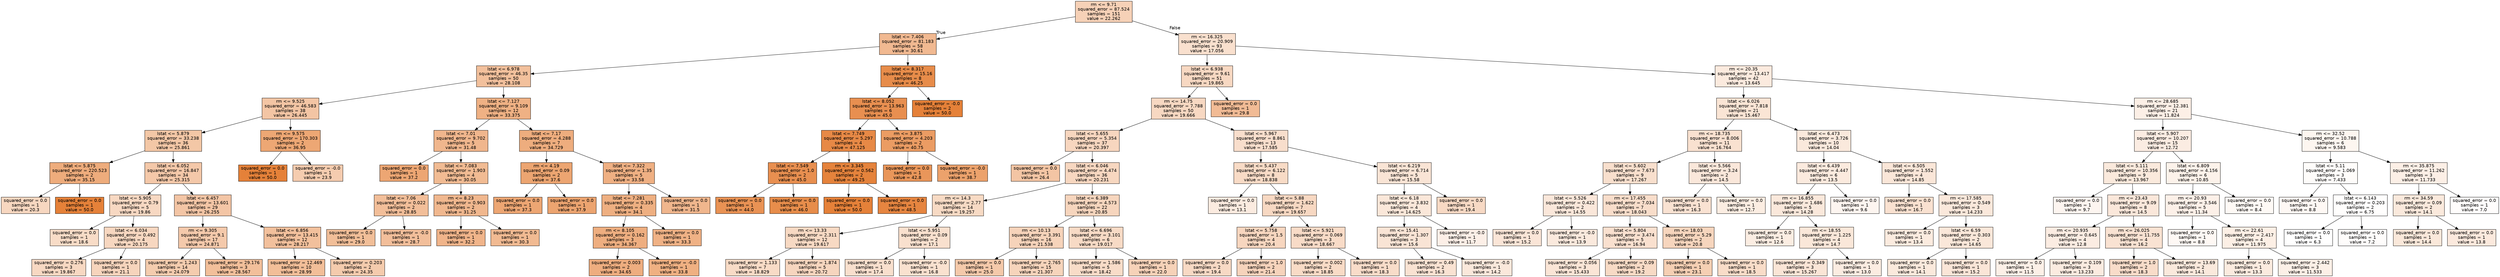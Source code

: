 digraph Tree {
node [shape=box, style="filled", color="black", fontname="helvetica"] ;
edge [fontname="helvetica"] ;
0 [label="rm <= 9.71\nsquared_error = 87.524\nsamples = 151\nvalue = 22.262", fillcolor="#f6d1b7"] ;
1 [label="lstat <= 7.406\nsquared_error = 81.183\nsamples = 58\nvalue = 30.61", fillcolor="#f1b991"] ;
0 -> 1 [labeldistance=2.5, labelangle=45, headlabel="True"] ;
2 [label="lstat <= 6.978\nsquared_error = 46.35\nsamples = 50\nvalue = 28.108", fillcolor="#f2c09c"] ;
1 -> 2 ;
3 [label="rm <= 9.525\nsquared_error = 46.583\nsamples = 38\nvalue = 26.445", fillcolor="#f3c5a4"] ;
2 -> 3 ;
4 [label="lstat <= 5.879\nsquared_error = 33.238\nsamples = 36\nvalue = 25.861", fillcolor="#f3c7a6"] ;
3 -> 4 ;
5 [label="lstat <= 5.875\nsquared_error = 220.523\nsamples = 2\nvalue = 35.15", fillcolor="#eeac7c"] ;
4 -> 5 ;
6 [label="squared_error = 0.0\nsamples = 1\nvalue = 20.3", fillcolor="#f7d7c0"] ;
5 -> 6 ;
7 [label="squared_error = 0.0\nsamples = 1\nvalue = 50.0", fillcolor="#e58139"] ;
5 -> 7 ;
8 [label="lstat <= 6.052\nsquared_error = 16.847\nsamples = 34\nvalue = 25.315", fillcolor="#f4c8a9"] ;
4 -> 8 ;
9 [label="lstat <= 5.905\nsquared_error = 0.79\nsamples = 5\nvalue = 19.86", fillcolor="#f7d8c2"] ;
8 -> 9 ;
10 [label="squared_error = 0.0\nsamples = 1\nvalue = 18.6", fillcolor="#f8dcc7"] ;
9 -> 10 ;
11 [label="lstat <= 6.034\nsquared_error = 0.492\nsamples = 4\nvalue = 20.175", fillcolor="#f7d7c0"] ;
9 -> 11 ;
12 [label="squared_error = 0.276\nsamples = 3\nvalue = 19.867", fillcolor="#f7d8c2"] ;
11 -> 12 ;
13 [label="squared_error = 0.0\nsamples = 1\nvalue = 21.1", fillcolor="#f6d4bc"] ;
11 -> 13 ;
14 [label="lstat <= 6.457\nsquared_error = 13.601\nsamples = 29\nvalue = 26.255", fillcolor="#f3c5a5"] ;
8 -> 14 ;
15 [label="rm <= 9.305\nsquared_error = 9.1\nsamples = 17\nvalue = 24.871", fillcolor="#f4c9ab"] ;
14 -> 15 ;
16 [label="squared_error = 1.243\nsamples = 14\nvalue = 24.079", fillcolor="#f4ccae"] ;
15 -> 16 ;
17 [label="squared_error = 29.176\nsamples = 3\nvalue = 28.567", fillcolor="#f2bf9a"] ;
15 -> 17 ;
18 [label="lstat <= 6.856\nsquared_error = 13.415\nsamples = 12\nvalue = 28.217", fillcolor="#f2c09c"] ;
14 -> 18 ;
19 [label="squared_error = 12.469\nsamples = 10\nvalue = 28.99", fillcolor="#f2be98"] ;
18 -> 19 ;
20 [label="squared_error = 0.203\nsamples = 2\nvalue = 24.35", fillcolor="#f4cbad"] ;
18 -> 20 ;
21 [label="rm <= 9.575\nsquared_error = 170.303\nsamples = 2\nvalue = 36.95", fillcolor="#eda774"] ;
3 -> 21 ;
22 [label="squared_error = 0.0\nsamples = 1\nvalue = 50.0", fillcolor="#e58139"] ;
21 -> 22 ;
23 [label="squared_error = -0.0\nsamples = 1\nvalue = 23.9", fillcolor="#f5ccaf"] ;
21 -> 23 ;
24 [label="lstat <= 7.127\nsquared_error = 9.109\nsamples = 12\nvalue = 33.375", fillcolor="#efb184"] ;
2 -> 24 ;
25 [label="lstat <= 7.01\nsquared_error = 9.702\nsamples = 5\nvalue = 31.48", fillcolor="#f0b68d"] ;
24 -> 25 ;
26 [label="squared_error = 0.0\nsamples = 1\nvalue = 37.2", fillcolor="#eda673"] ;
25 -> 26 ;
27 [label="lstat <= 7.083\nsquared_error = 1.903\nsamples = 4\nvalue = 30.05", fillcolor="#f1bb93"] ;
25 -> 27 ;
28 [label="lstat <= 7.06\nsquared_error = 0.022\nsamples = 2\nvalue = 28.85", fillcolor="#f2be99"] ;
27 -> 28 ;
29 [label="squared_error = 0.0\nsamples = 1\nvalue = 29.0", fillcolor="#f1be98"] ;
28 -> 29 ;
30 [label="squared_error = -0.0\nsamples = 1\nvalue = 28.7", fillcolor="#f2be9a"] ;
28 -> 30 ;
31 [label="rm <= 8.23\nsquared_error = 0.903\nsamples = 2\nvalue = 31.25", fillcolor="#f0b78e"] ;
27 -> 31 ;
32 [label="squared_error = 0.0\nsamples = 1\nvalue = 32.2", fillcolor="#f0b48a"] ;
31 -> 32 ;
33 [label="squared_error = 0.0\nsamples = 1\nvalue = 30.3", fillcolor="#f1ba92"] ;
31 -> 33 ;
34 [label="lstat <= 7.17\nsquared_error = 4.288\nsamples = 7\nvalue = 34.729", fillcolor="#eead7e"] ;
24 -> 34 ;
35 [label="rm <= 4.19\nsquared_error = 0.09\nsamples = 2\nvalue = 37.6", fillcolor="#eca571"] ;
34 -> 35 ;
36 [label="squared_error = 0.0\nsamples = 1\nvalue = 37.3", fillcolor="#eda673"] ;
35 -> 36 ;
37 [label="squared_error = 0.0\nsamples = 1\nvalue = 37.9", fillcolor="#eca470"] ;
35 -> 37 ;
38 [label="lstat <= 7.322\nsquared_error = 1.35\nsamples = 5\nvalue = 33.58", fillcolor="#efb083"] ;
34 -> 38 ;
39 [label="lstat <= 7.281\nsquared_error = 0.335\nsamples = 4\nvalue = 34.1", fillcolor="#eeaf81"] ;
38 -> 39 ;
40 [label="rm <= 8.105\nsquared_error = 0.162\nsamples = 3\nvalue = 34.367", fillcolor="#eeae80"] ;
39 -> 40 ;
41 [label="squared_error = 0.003\nsamples = 2\nvalue = 34.65", fillcolor="#eead7f"] ;
40 -> 41 ;
42 [label="squared_error = -0.0\nsamples = 1\nvalue = 33.8", fillcolor="#efb082"] ;
40 -> 42 ;
43 [label="squared_error = 0.0\nsamples = 1\nvalue = 33.3", fillcolor="#efb185"] ;
39 -> 43 ;
44 [label="squared_error = 0.0\nsamples = 1\nvalue = 31.5", fillcolor="#f0b68d"] ;
38 -> 44 ;
45 [label="lstat <= 8.317\nsquared_error = 15.16\nsamples = 8\nvalue = 46.25", fillcolor="#e78c4a"] ;
1 -> 45 ;
46 [label="lstat <= 8.052\nsquared_error = 13.963\nsamples = 6\nvalue = 45.0", fillcolor="#e88f50"] ;
45 -> 46 ;
47 [label="lstat <= 7.749\nsquared_error = 5.297\nsamples = 4\nvalue = 47.125", fillcolor="#e78946"] ;
46 -> 47 ;
48 [label="lstat <= 7.549\nsquared_error = 1.0\nsamples = 2\nvalue = 45.0", fillcolor="#e88f50"] ;
47 -> 48 ;
49 [label="squared_error = 0.0\nsamples = 1\nvalue = 44.0", fillcolor="#e99254"] ;
48 -> 49 ;
50 [label="squared_error = 0.0\nsamples = 1\nvalue = 46.0", fillcolor="#e78d4b"] ;
48 -> 50 ;
51 [label="rm <= 3.345\nsquared_error = 0.562\nsamples = 2\nvalue = 49.25", fillcolor="#e5833c"] ;
47 -> 51 ;
52 [label="squared_error = 0.0\nsamples = 1\nvalue = 50.0", fillcolor="#e58139"] ;
51 -> 52 ;
53 [label="squared_error = 0.0\nsamples = 1\nvalue = 48.5", fillcolor="#e68540"] ;
51 -> 53 ;
54 [label="rm <= 3.875\nsquared_error = 4.203\nsamples = 2\nvalue = 40.75", fillcolor="#eb9c63"] ;
46 -> 54 ;
55 [label="squared_error = 0.0\nsamples = 1\nvalue = 42.8", fillcolor="#e9965a"] ;
54 -> 55 ;
56 [label="squared_error = -0.0\nsamples = 1\nvalue = 38.7", fillcolor="#eca26c"] ;
54 -> 56 ;
57 [label="squared_error = -0.0\nsamples = 2\nvalue = 50.0", fillcolor="#e58139"] ;
45 -> 57 ;
58 [label="rm <= 16.325\nsquared_error = 20.909\nsamples = 93\nvalue = 17.056", fillcolor="#f9e0ce"] ;
0 -> 58 [labeldistance=2.5, labelangle=-45, headlabel="False"] ;
59 [label="lstat <= 6.938\nsquared_error = 9.61\nsamples = 51\nvalue = 19.865", fillcolor="#f7d8c2"] ;
58 -> 59 ;
60 [label="rm <= 14.75\nsquared_error = 7.788\nsamples = 50\nvalue = 19.666", fillcolor="#f7d8c2"] ;
59 -> 60 ;
61 [label="lstat <= 5.655\nsquared_error = 5.354\nsamples = 37\nvalue = 20.397", fillcolor="#f7d6bf"] ;
60 -> 61 ;
62 [label="squared_error = 0.0\nsamples = 1\nvalue = 26.4", fillcolor="#f3c5a4"] ;
61 -> 62 ;
63 [label="lstat <= 6.046\nsquared_error = 4.474\nsamples = 36\nvalue = 20.231", fillcolor="#f7d7c0"] ;
61 -> 63 ;
64 [label="rm <= 14.3\nsquared_error = 2.77\nsamples = 14\nvalue = 19.257", fillcolor="#f7dac4"] ;
63 -> 64 ;
65 [label="rm <= 13.33\nsquared_error = 2.311\nsamples = 12\nvalue = 19.617", fillcolor="#f7d9c3"] ;
64 -> 65 ;
66 [label="squared_error = 1.133\nsamples = 7\nvalue = 18.829", fillcolor="#f8dbc6"] ;
65 -> 66 ;
67 [label="squared_error = 1.874\nsamples = 5\nvalue = 20.72", fillcolor="#f6d5be"] ;
65 -> 67 ;
68 [label="lstat <= 5.951\nsquared_error = 0.09\nsamples = 2\nvalue = 17.1", fillcolor="#f9e0ce"] ;
64 -> 68 ;
69 [label="squared_error = 0.0\nsamples = 1\nvalue = 17.4", fillcolor="#f8dfcd"] ;
68 -> 69 ;
70 [label="squared_error = -0.0\nsamples = 1\nvalue = 16.8", fillcolor="#f9e1cf"] ;
68 -> 70 ;
71 [label="lstat <= 6.389\nsquared_error = 4.573\nsamples = 22\nvalue = 20.85", fillcolor="#f6d5bd"] ;
63 -> 71 ;
72 [label="rm <= 10.13\nsquared_error = 3.391\nsamples = 16\nvalue = 21.538", fillcolor="#f6d3ba"] ;
71 -> 72 ;
73 [label="squared_error = 0.0\nsamples = 1\nvalue = 25.0", fillcolor="#f4c9aa"] ;
72 -> 73 ;
74 [label="squared_error = 2.765\nsamples = 15\nvalue = 21.307", fillcolor="#f6d4bb"] ;
72 -> 74 ;
75 [label="lstat <= 6.696\nsquared_error = 3.101\nsamples = 6\nvalue = 19.017", fillcolor="#f7dac5"] ;
71 -> 75 ;
76 [label="squared_error = 1.586\nsamples = 5\nvalue = 18.42", fillcolor="#f8dcc8"] ;
75 -> 76 ;
77 [label="squared_error = 0.0\nsamples = 1\nvalue = 22.0", fillcolor="#f6d2b8"] ;
75 -> 77 ;
78 [label="lstat <= 5.967\nsquared_error = 8.861\nsamples = 13\nvalue = 17.585", fillcolor="#f8decc"] ;
60 -> 78 ;
79 [label="lstat <= 5.437\nsquared_error = 6.122\nsamples = 8\nvalue = 18.838", fillcolor="#f8dbc6"] ;
78 -> 79 ;
80 [label="squared_error = 0.0\nsamples = 1\nvalue = 13.1", fillcolor="#fbebe0"] ;
79 -> 80 ;
81 [label="lstat <= 5.88\nsquared_error = 1.622\nsamples = 7\nvalue = 19.657", fillcolor="#f7d8c2"] ;
79 -> 81 ;
82 [label="lstat <= 5.758\nsquared_error = 1.5\nsamples = 4\nvalue = 20.4", fillcolor="#f7d6bf"] ;
81 -> 82 ;
83 [label="squared_error = 0.0\nsamples = 2\nvalue = 19.4", fillcolor="#f7d9c4"] ;
82 -> 83 ;
84 [label="squared_error = 1.0\nsamples = 2\nvalue = 21.4", fillcolor="#f6d3bb"] ;
82 -> 84 ;
85 [label="lstat <= 5.921\nsquared_error = 0.069\nsamples = 3\nvalue = 18.667", fillcolor="#f8dbc7"] ;
81 -> 85 ;
86 [label="squared_error = 0.002\nsamples = 2\nvalue = 18.85", fillcolor="#f8dbc6"] ;
85 -> 86 ;
87 [label="squared_error = 0.0\nsamples = 1\nvalue = 18.3", fillcolor="#f8dcc9"] ;
85 -> 87 ;
88 [label="lstat <= 6.219\nsquared_error = 6.714\nsamples = 5\nvalue = 15.58", fillcolor="#f9e4d5"] ;
78 -> 88 ;
89 [label="lstat <= 6.18\nsquared_error = 3.832\nsamples = 4\nvalue = 14.625", fillcolor="#fae7d9"] ;
88 -> 89 ;
90 [label="rm <= 15.41\nsquared_error = 1.307\nsamples = 3\nvalue = 15.6", fillcolor="#f9e4d5"] ;
89 -> 90 ;
91 [label="squared_error = 0.49\nsamples = 2\nvalue = 16.3", fillcolor="#f9e2d2"] ;
90 -> 91 ;
92 [label="squared_error = -0.0\nsamples = 1\nvalue = 14.2", fillcolor="#fae8db"] ;
90 -> 92 ;
93 [label="squared_error = -0.0\nsamples = 1\nvalue = 11.7", fillcolor="#fcefe7"] ;
89 -> 93 ;
94 [label="squared_error = 0.0\nsamples = 1\nvalue = 19.4", fillcolor="#f7d9c4"] ;
88 -> 94 ;
95 [label="squared_error = 0.0\nsamples = 1\nvalue = 29.8", fillcolor="#f1bb95"] ;
59 -> 95 ;
96 [label="rm <= 20.35\nsquared_error = 13.417\nsamples = 42\nvalue = 13.645", fillcolor="#fbeade"] ;
58 -> 96 ;
97 [label="lstat <= 6.026\nsquared_error = 7.818\nsamples = 21\nvalue = 15.467", fillcolor="#fae5d5"] ;
96 -> 97 ;
98 [label="rm <= 18.735\nsquared_error = 8.006\nsamples = 11\nvalue = 16.764", fillcolor="#f9e1d0"] ;
97 -> 98 ;
99 [label="lstat <= 5.602\nsquared_error = 7.673\nsamples = 9\nvalue = 17.267", fillcolor="#f8dfcd"] ;
98 -> 99 ;
100 [label="lstat <= 5.526\nsquared_error = 0.422\nsamples = 2\nvalue = 14.55", fillcolor="#fae7da"] ;
99 -> 100 ;
101 [label="squared_error = 0.0\nsamples = 1\nvalue = 15.2", fillcolor="#fae5d7"] ;
100 -> 101 ;
102 [label="squared_error = -0.0\nsamples = 1\nvalue = 13.9", fillcolor="#fae9dd"] ;
100 -> 102 ;
103 [label="rm <= 17.455\nsquared_error = 7.034\nsamples = 7\nvalue = 18.043", fillcolor="#f8ddca"] ;
99 -> 103 ;
104 [label="lstat <= 5.804\nsquared_error = 3.474\nsamples = 5\nvalue = 16.94", fillcolor="#f9e0cf"] ;
103 -> 104 ;
105 [label="squared_error = 0.056\nsamples = 3\nvalue = 15.433", fillcolor="#fae5d6"] ;
104 -> 105 ;
106 [label="squared_error = 0.09\nsamples = 2\nvalue = 19.2", fillcolor="#f7dac5"] ;
104 -> 106 ;
107 [label="rm <= 18.03\nsquared_error = 5.29\nsamples = 2\nvalue = 20.8", fillcolor="#f6d5bd"] ;
103 -> 107 ;
108 [label="squared_error = 0.0\nsamples = 1\nvalue = 23.1", fillcolor="#f5cfb3"] ;
107 -> 108 ;
109 [label="squared_error = 0.0\nsamples = 1\nvalue = 18.5", fillcolor="#f8dcc8"] ;
107 -> 109 ;
110 [label="lstat <= 5.566\nsquared_error = 3.24\nsamples = 2\nvalue = 14.5", fillcolor="#fae7da"] ;
98 -> 110 ;
111 [label="squared_error = 0.0\nsamples = 1\nvalue = 16.3", fillcolor="#f9e2d2"] ;
110 -> 111 ;
112 [label="squared_error = 0.0\nsamples = 1\nvalue = 12.7", fillcolor="#fbede2"] ;
110 -> 112 ;
113 [label="lstat <= 6.473\nsquared_error = 3.726\nsamples = 10\nvalue = 14.04", fillcolor="#fae9dc"] ;
97 -> 113 ;
114 [label="lstat <= 6.439\nsquared_error = 4.447\nsamples = 6\nvalue = 13.5", fillcolor="#fbeade"] ;
113 -> 114 ;
115 [label="rm <= 16.855\nsquared_error = 1.686\nsamples = 5\nvalue = 14.28", fillcolor="#fae8db"] ;
114 -> 115 ;
116 [label="squared_error = 0.0\nsamples = 1\nvalue = 12.6", fillcolor="#fbede2"] ;
115 -> 116 ;
117 [label="rm <= 18.55\nsquared_error = 1.225\nsamples = 4\nvalue = 14.7", fillcolor="#fae7d9"] ;
115 -> 117 ;
118 [label="squared_error = 0.349\nsamples = 3\nvalue = 15.267", fillcolor="#fae5d6"] ;
117 -> 118 ;
119 [label="squared_error = 0.0\nsamples = 1\nvalue = 13.0", fillcolor="#fbece1"] ;
117 -> 119 ;
120 [label="squared_error = 0.0\nsamples = 1\nvalue = 9.6", fillcolor="#fdf5f0"] ;
114 -> 120 ;
121 [label="lstat <= 6.505\nsquared_error = 1.552\nsamples = 4\nvalue = 14.85", fillcolor="#fae6d8"] ;
113 -> 121 ;
122 [label="squared_error = 0.0\nsamples = 1\nvalue = 16.7", fillcolor="#f9e1d0"] ;
121 -> 122 ;
123 [label="rm <= 17.585\nsquared_error = 0.549\nsamples = 3\nvalue = 14.233", fillcolor="#fae8db"] ;
121 -> 123 ;
124 [label="squared_error = 0.0\nsamples = 1\nvalue = 13.4", fillcolor="#fbebdf"] ;
123 -> 124 ;
125 [label="lstat <= 6.59\nsquared_error = 0.303\nsamples = 2\nvalue = 14.65", fillcolor="#fae7d9"] ;
123 -> 125 ;
126 [label="squared_error = 0.0\nsamples = 1\nvalue = 14.1", fillcolor="#fae9dc"] ;
125 -> 126 ;
127 [label="squared_error = 0.0\nsamples = 1\nvalue = 15.2", fillcolor="#fae5d7"] ;
125 -> 127 ;
128 [label="rm <= 28.685\nsquared_error = 12.381\nsamples = 21\nvalue = 11.824", fillcolor="#fcefe6"] ;
96 -> 128 ;
129 [label="lstat <= 5.907\nsquared_error = 10.207\nsamples = 15\nvalue = 12.72", fillcolor="#fbece2"] ;
128 -> 129 ;
130 [label="lstat <= 5.111\nsquared_error = 10.356\nsamples = 9\nvalue = 13.967", fillcolor="#fae9dc"] ;
129 -> 130 ;
131 [label="squared_error = 0.0\nsamples = 1\nvalue = 9.7", fillcolor="#fdf5f0"] ;
130 -> 131 ;
132 [label="rm <= 23.43\nsquared_error = 9.09\nsamples = 8\nvalue = 14.5", fillcolor="#fae7da"] ;
130 -> 132 ;
133 [label="rm <= 20.935\nsquared_error = 0.645\nsamples = 4\nvalue = 12.8", fillcolor="#fbece2"] ;
132 -> 133 ;
134 [label="squared_error = 0.0\nsamples = 1\nvalue = 11.5", fillcolor="#fcf0e7"] ;
133 -> 134 ;
135 [label="squared_error = 0.109\nsamples = 3\nvalue = 13.233", fillcolor="#fbebe0"] ;
133 -> 135 ;
136 [label="rm <= 26.025\nsquared_error = 11.755\nsamples = 4\nvalue = 16.2", fillcolor="#f9e2d2"] ;
132 -> 136 ;
137 [label="squared_error = 1.0\nsamples = 2\nvalue = 18.3", fillcolor="#f8dcc9"] ;
136 -> 137 ;
138 [label="squared_error = 13.69\nsamples = 2\nvalue = 14.1", fillcolor="#fae9dc"] ;
136 -> 138 ;
139 [label="lstat <= 6.809\nsquared_error = 4.156\nsamples = 6\nvalue = 10.85", fillcolor="#fcf2ea"] ;
129 -> 139 ;
140 [label="rm <= 20.93\nsquared_error = 3.546\nsamples = 5\nvalue = 11.34", fillcolor="#fcf0e8"] ;
139 -> 140 ;
141 [label="squared_error = 0.0\nsamples = 1\nvalue = 8.8", fillcolor="#fef8f4"] ;
140 -> 141 ;
142 [label="rm <= 22.61\nsquared_error = 2.417\nsamples = 4\nvalue = 11.975", fillcolor="#fcefe5"] ;
140 -> 142 ;
143 [label="squared_error = 0.0\nsamples = 1\nvalue = 13.3", fillcolor="#fbebdf"] ;
142 -> 143 ;
144 [label="squared_error = 2.442\nsamples = 3\nvalue = 11.533", fillcolor="#fcf0e7"] ;
142 -> 144 ;
145 [label="squared_error = 0.0\nsamples = 1\nvalue = 8.4", fillcolor="#fef9f5"] ;
139 -> 145 ;
146 [label="rm <= 32.52\nsquared_error = 10.788\nsamples = 6\nvalue = 9.583", fillcolor="#fdf6f0"] ;
128 -> 146 ;
147 [label="lstat <= 5.11\nsquared_error = 1.069\nsamples = 3\nvalue = 7.433", fillcolor="#fefcfa"] ;
146 -> 147 ;
148 [label="squared_error = 0.0\nsamples = 1\nvalue = 8.8", fillcolor="#fef8f4"] ;
147 -> 148 ;
149 [label="lstat <= 6.143\nsquared_error = 0.203\nsamples = 2\nvalue = 6.75", fillcolor="#fffefd"] ;
147 -> 149 ;
150 [label="squared_error = 0.0\nsamples = 1\nvalue = 6.3", fillcolor="#ffffff"] ;
149 -> 150 ;
151 [label="squared_error = 0.0\nsamples = 1\nvalue = 7.2", fillcolor="#fefcfb"] ;
149 -> 151 ;
152 [label="rm <= 35.875\nsquared_error = 11.262\nsamples = 3\nvalue = 11.733", fillcolor="#fcefe6"] ;
146 -> 152 ;
153 [label="rm <= 34.59\nsquared_error = 0.09\nsamples = 2\nvalue = 14.1", fillcolor="#fae9dc"] ;
152 -> 153 ;
154 [label="squared_error = 0.0\nsamples = 1\nvalue = 14.4", fillcolor="#fae8da"] ;
153 -> 154 ;
155 [label="squared_error = 0.0\nsamples = 1\nvalue = 13.8", fillcolor="#fbe9dd"] ;
153 -> 155 ;
156 [label="squared_error = 0.0\nsamples = 1\nvalue = 7.0", fillcolor="#fffdfc"] ;
152 -> 156 ;
}
